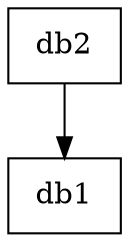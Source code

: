 digraph dibujo{
graph [ordering="out"];rankdir=TB;
node [shape = box];
Nododb2 [label = "db2"];
Nododb1 [label = "db1"];
Nododb2->Nododb1;
}